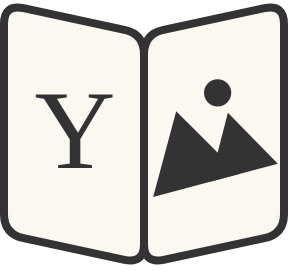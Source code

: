 <mxfile version="28.0.4">
  <diagram name="第 1 页" id="lfPKvg62NTZzQYQEEUwq">
    <mxGraphModel dx="473" dy="279" grid="1" gridSize="10" guides="1" tooltips="1" connect="1" arrows="1" fold="1" page="1" pageScale="1" pageWidth="827" pageHeight="1169" math="0" shadow="0">
      <root>
        <mxCell id="0" />
        <mxCell id="1" parent="0" />
        <mxCell id="DqBpx9Kv2g2J2fjCyHHW-1" value="" style="shape=parallelogram;perimeter=parallelogramPerimeter;whiteSpace=wrap;html=1;fixedSize=1;rounded=1;rotation=-90;size=15;strokeWidth=4;strokeColor=#333333;fillColor=#FAF8F1;" vertex="1" parent="1">
          <mxGeometry x="75" y="155" width="130" height="70" as="geometry" />
        </mxCell>
        <mxCell id="DqBpx9Kv2g2J2fjCyHHW-2" value="" style="shape=parallelogram;perimeter=parallelogramPerimeter;whiteSpace=wrap;html=1;fixedSize=1;rounded=1;rotation=-90;size=15;flipV=1;strokeWidth=4;strokeColor=#333333;fillColor=#FAF8F1;" vertex="1" parent="1">
          <mxGeometry x="145" y="155" width="130" height="70" as="geometry" />
        </mxCell>
        <mxCell id="DqBpx9Kv2g2J2fjCyHHW-3" value="&lt;font face=&quot;Georgia&quot; style=&quot;color: rgb(51, 51, 51); font-size: 56px;&quot;&gt;Y&lt;/font&gt;" style="text;html=1;align=center;verticalAlign=middle;resizable=0;points=[];autosize=1;strokeColor=none;fillColor=none;glass=0;rounded=0;shadow=0;" vertex="1" parent="1">
          <mxGeometry x="110" y="148.39" width="60" height="80" as="geometry" />
        </mxCell>
        <mxCell id="DqBpx9Kv2g2J2fjCyHHW-4" value="" style="triangle;whiteSpace=wrap;html=1;rotation=-105;fillColor=#333333;rounded=0;strokeColor=none;" vertex="1" parent="1">
          <mxGeometry x="176.85" y="174.95" width="38.46" height="44.45" as="geometry" />
        </mxCell>
        <mxCell id="DqBpx9Kv2g2J2fjCyHHW-5" value="" style="triangle;whiteSpace=wrap;html=1;rotation=-105;fillColor=#333333;strokeColor=none;" vertex="1" parent="1">
          <mxGeometry x="205.42" y="176.84" width="31.1" height="35.05" as="geometry" />
        </mxCell>
        <mxCell id="DqBpx9Kv2g2J2fjCyHHW-6" value="" style="ellipse;whiteSpace=wrap;html=1;aspect=fixed;fillColor=#333333;strokeColor=none;" vertex="1" parent="1">
          <mxGeometry x="205" y="162.59" width="13.63" height="13.63" as="geometry" />
        </mxCell>
      </root>
    </mxGraphModel>
  </diagram>
</mxfile>
